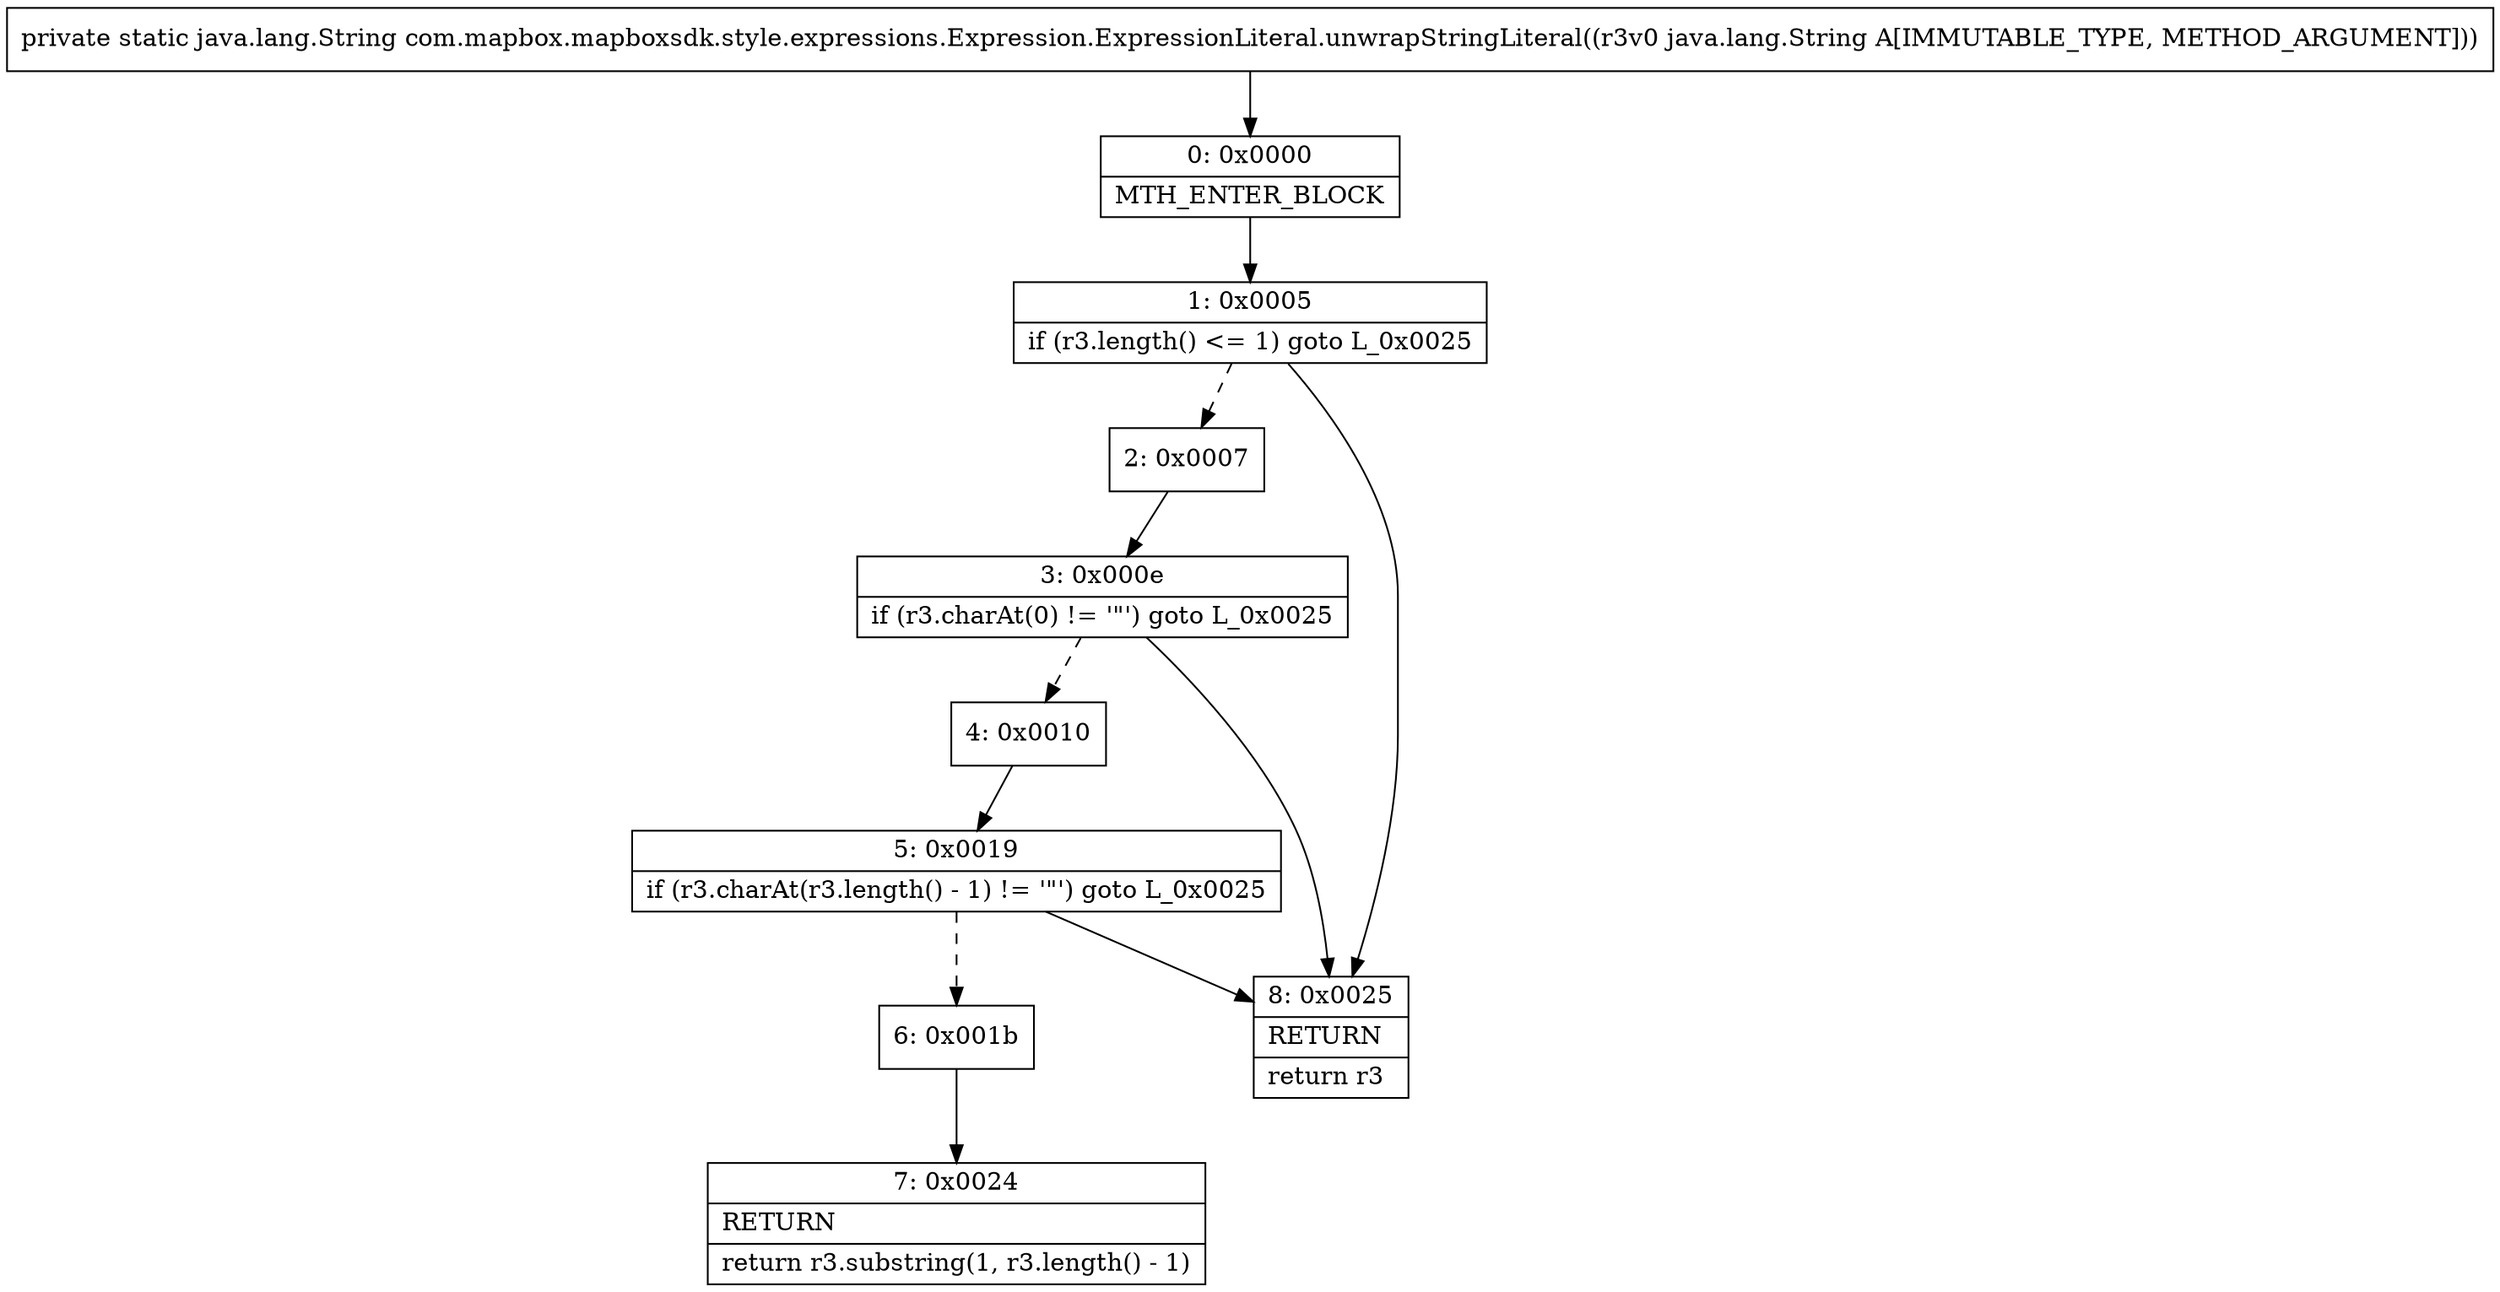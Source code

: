 digraph "CFG forcom.mapbox.mapboxsdk.style.expressions.Expression.ExpressionLiteral.unwrapStringLiteral(Ljava\/lang\/String;)Ljava\/lang\/String;" {
Node_0 [shape=record,label="{0\:\ 0x0000|MTH_ENTER_BLOCK\l}"];
Node_1 [shape=record,label="{1\:\ 0x0005|if (r3.length() \<= 1) goto L_0x0025\l}"];
Node_2 [shape=record,label="{2\:\ 0x0007}"];
Node_3 [shape=record,label="{3\:\ 0x000e|if (r3.charAt(0) != '\"') goto L_0x0025\l}"];
Node_4 [shape=record,label="{4\:\ 0x0010}"];
Node_5 [shape=record,label="{5\:\ 0x0019|if (r3.charAt(r3.length() \- 1) != '\"') goto L_0x0025\l}"];
Node_6 [shape=record,label="{6\:\ 0x001b}"];
Node_7 [shape=record,label="{7\:\ 0x0024|RETURN\l|return r3.substring(1, r3.length() \- 1)\l}"];
Node_8 [shape=record,label="{8\:\ 0x0025|RETURN\l|return r3\l}"];
MethodNode[shape=record,label="{private static java.lang.String com.mapbox.mapboxsdk.style.expressions.Expression.ExpressionLiteral.unwrapStringLiteral((r3v0 java.lang.String A[IMMUTABLE_TYPE, METHOD_ARGUMENT])) }"];
MethodNode -> Node_0;
Node_0 -> Node_1;
Node_1 -> Node_2[style=dashed];
Node_1 -> Node_8;
Node_2 -> Node_3;
Node_3 -> Node_4[style=dashed];
Node_3 -> Node_8;
Node_4 -> Node_5;
Node_5 -> Node_6[style=dashed];
Node_5 -> Node_8;
Node_6 -> Node_7;
}


